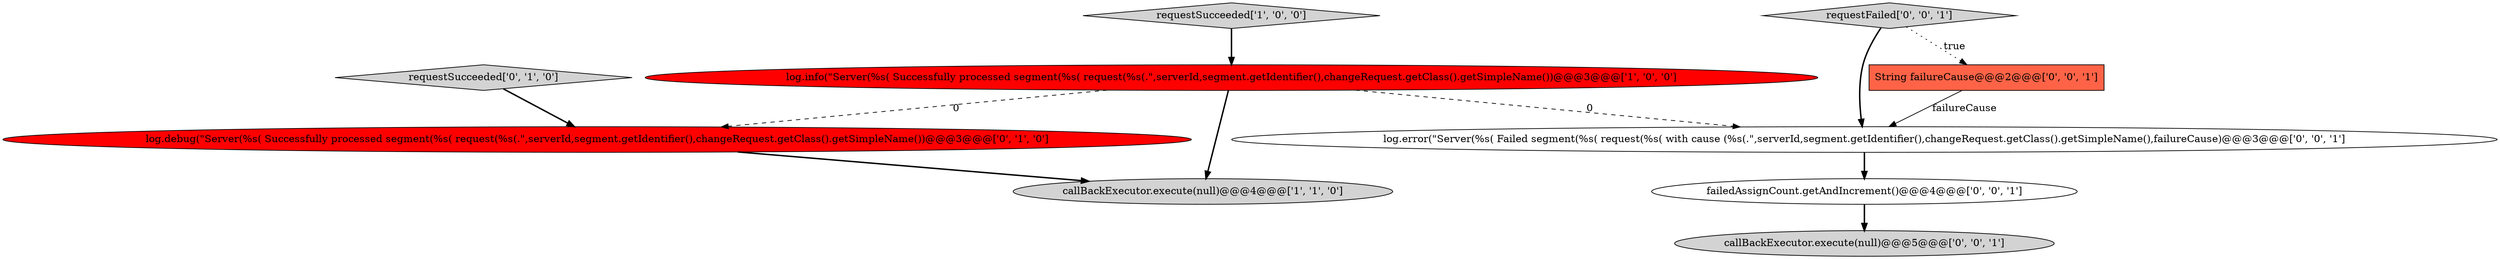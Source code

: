 digraph {
9 [style = filled, label = "failedAssignCount.getAndIncrement()@@@4@@@['0', '0', '1']", fillcolor = white, shape = ellipse image = "AAA0AAABBB3BBB"];
3 [style = filled, label = "requestSucceeded['0', '1', '0']", fillcolor = lightgray, shape = diamond image = "AAA0AAABBB2BBB"];
1 [style = filled, label = "callBackExecutor.execute(null)@@@4@@@['1', '1', '0']", fillcolor = lightgray, shape = ellipse image = "AAA0AAABBB1BBB"];
5 [style = filled, label = "log.error(\"Server(%s( Failed segment(%s( request(%s( with cause (%s(.\",serverId,segment.getIdentifier(),changeRequest.getClass().getSimpleName(),failureCause)@@@3@@@['0', '0', '1']", fillcolor = white, shape = ellipse image = "AAA0AAABBB3BBB"];
2 [style = filled, label = "requestSucceeded['1', '0', '0']", fillcolor = lightgray, shape = diamond image = "AAA0AAABBB1BBB"];
4 [style = filled, label = "log.debug(\"Server(%s( Successfully processed segment(%s( request(%s(.\",serverId,segment.getIdentifier(),changeRequest.getClass().getSimpleName())@@@3@@@['0', '1', '0']", fillcolor = red, shape = ellipse image = "AAA1AAABBB2BBB"];
0 [style = filled, label = "log.info(\"Server(%s( Successfully processed segment(%s( request(%s(.\",serverId,segment.getIdentifier(),changeRequest.getClass().getSimpleName())@@@3@@@['1', '0', '0']", fillcolor = red, shape = ellipse image = "AAA1AAABBB1BBB"];
7 [style = filled, label = "callBackExecutor.execute(null)@@@5@@@['0', '0', '1']", fillcolor = lightgray, shape = ellipse image = "AAA0AAABBB3BBB"];
8 [style = filled, label = "String failureCause@@@2@@@['0', '0', '1']", fillcolor = tomato, shape = box image = "AAA0AAABBB3BBB"];
6 [style = filled, label = "requestFailed['0', '0', '1']", fillcolor = lightgray, shape = diamond image = "AAA0AAABBB3BBB"];
6->5 [style = bold, label=""];
4->1 [style = bold, label=""];
2->0 [style = bold, label=""];
0->4 [style = dashed, label="0"];
5->9 [style = bold, label=""];
9->7 [style = bold, label=""];
0->5 [style = dashed, label="0"];
6->8 [style = dotted, label="true"];
3->4 [style = bold, label=""];
0->1 [style = bold, label=""];
8->5 [style = solid, label="failureCause"];
}
